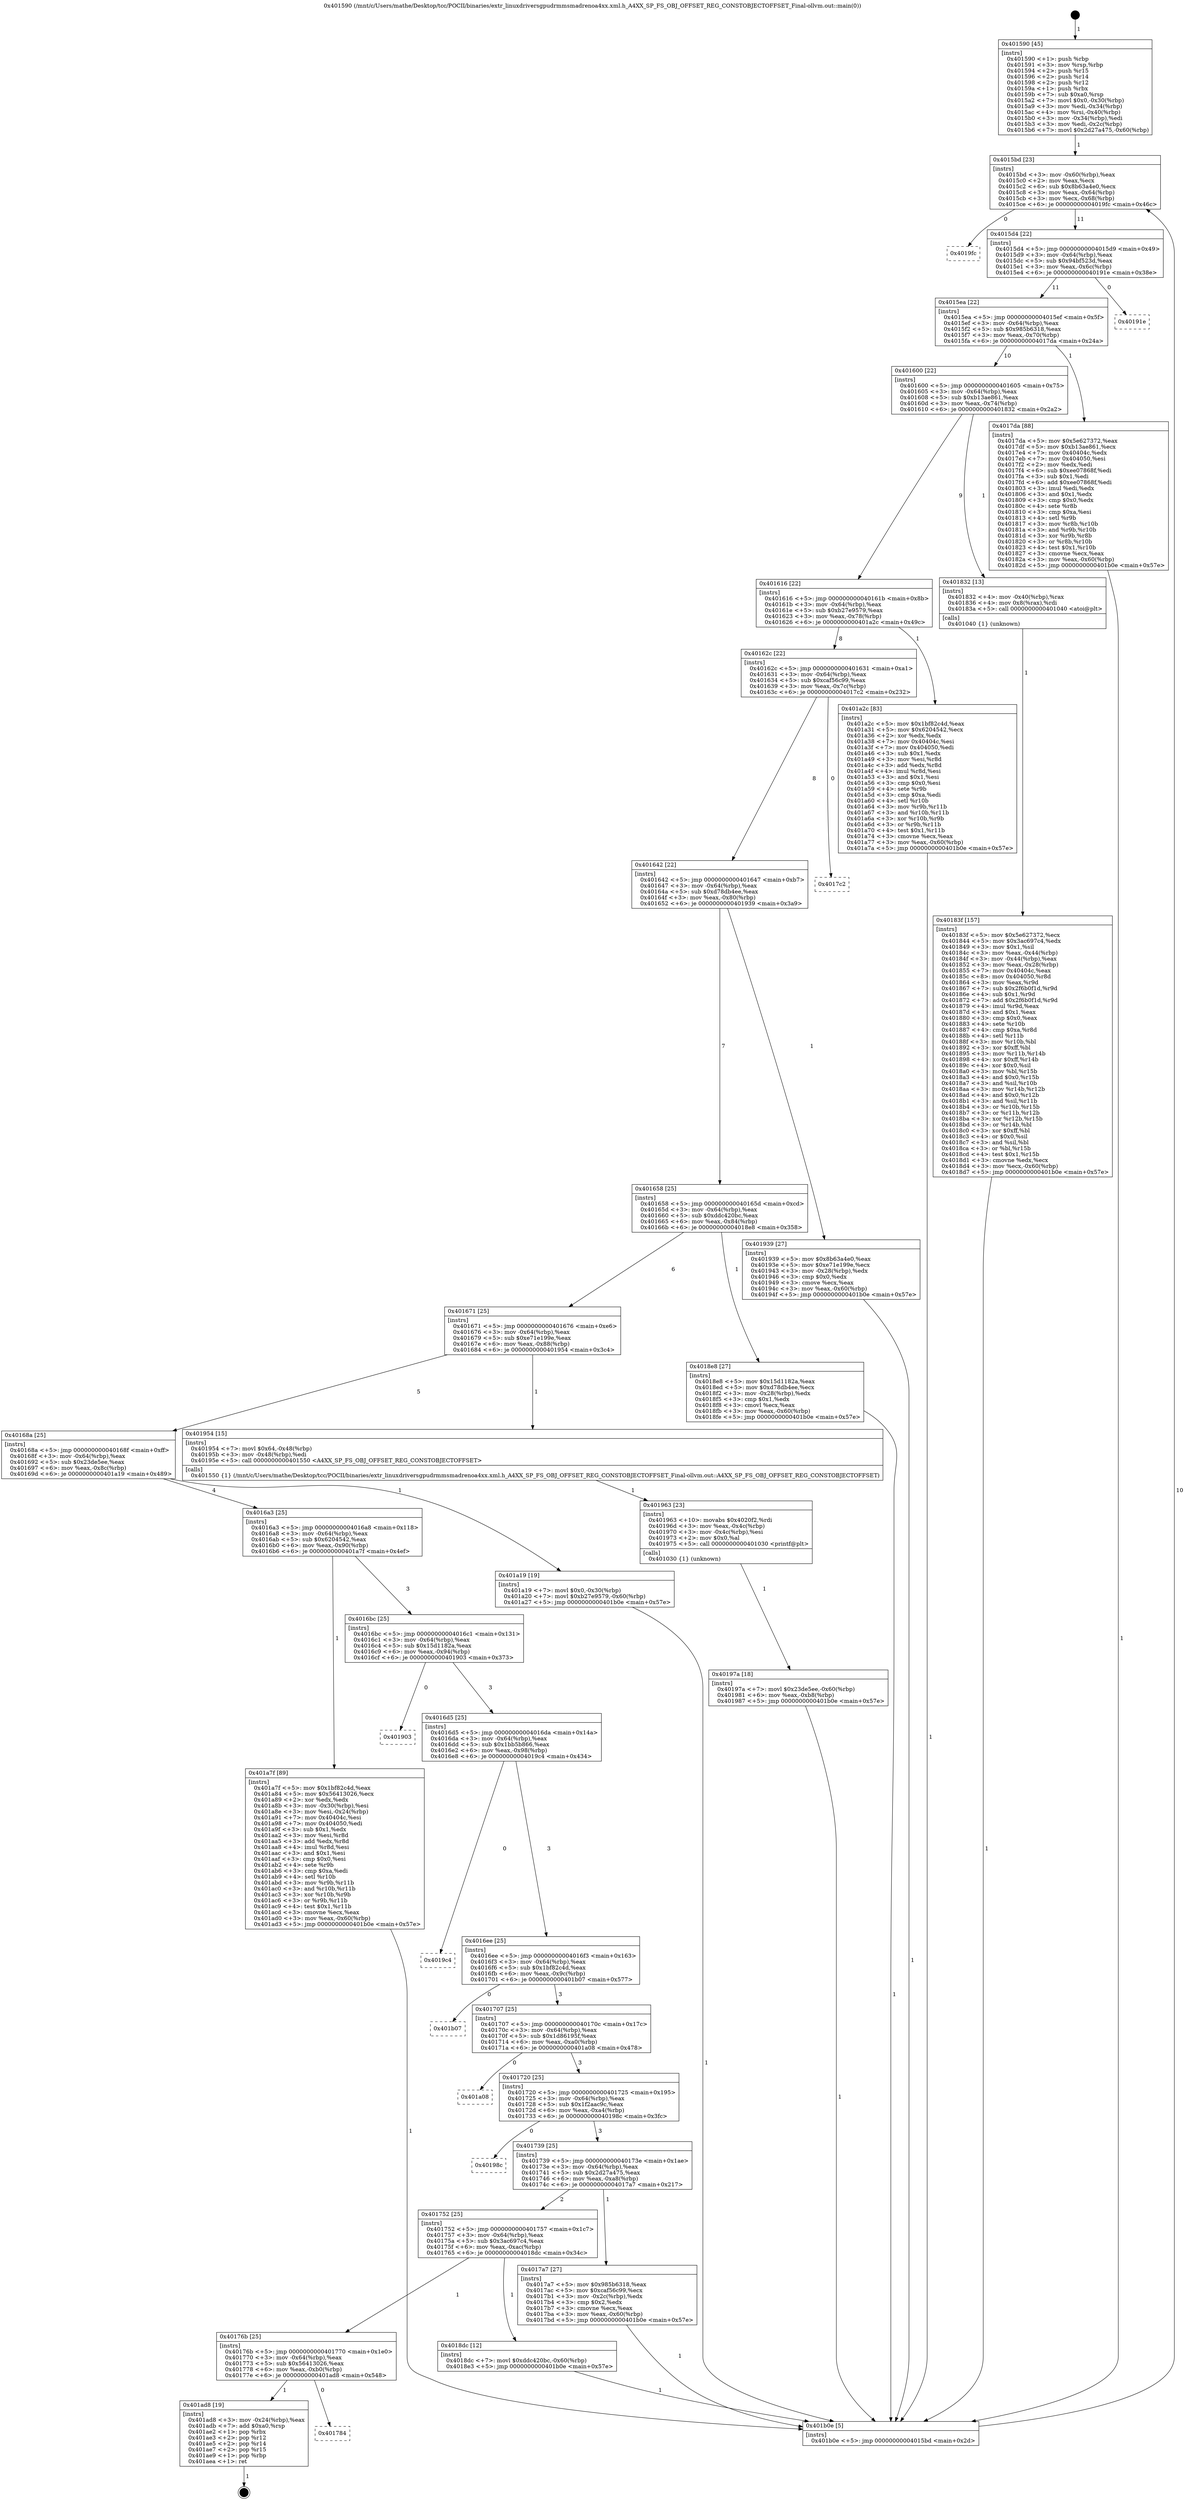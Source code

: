 digraph "0x401590" {
  label = "0x401590 (/mnt/c/Users/mathe/Desktop/tcc/POCII/binaries/extr_linuxdriversgpudrmmsmadrenoa4xx.xml.h_A4XX_SP_FS_OBJ_OFFSET_REG_CONSTOBJECTOFFSET_Final-ollvm.out::main(0))"
  labelloc = "t"
  node[shape=record]

  Entry [label="",width=0.3,height=0.3,shape=circle,fillcolor=black,style=filled]
  "0x4015bd" [label="{
     0x4015bd [23]\l
     | [instrs]\l
     &nbsp;&nbsp;0x4015bd \<+3\>: mov -0x60(%rbp),%eax\l
     &nbsp;&nbsp;0x4015c0 \<+2\>: mov %eax,%ecx\l
     &nbsp;&nbsp;0x4015c2 \<+6\>: sub $0x8b63a4e0,%ecx\l
     &nbsp;&nbsp;0x4015c8 \<+3\>: mov %eax,-0x64(%rbp)\l
     &nbsp;&nbsp;0x4015cb \<+3\>: mov %ecx,-0x68(%rbp)\l
     &nbsp;&nbsp;0x4015ce \<+6\>: je 00000000004019fc \<main+0x46c\>\l
  }"]
  "0x4019fc" [label="{
     0x4019fc\l
  }", style=dashed]
  "0x4015d4" [label="{
     0x4015d4 [22]\l
     | [instrs]\l
     &nbsp;&nbsp;0x4015d4 \<+5\>: jmp 00000000004015d9 \<main+0x49\>\l
     &nbsp;&nbsp;0x4015d9 \<+3\>: mov -0x64(%rbp),%eax\l
     &nbsp;&nbsp;0x4015dc \<+5\>: sub $0x94bf523d,%eax\l
     &nbsp;&nbsp;0x4015e1 \<+3\>: mov %eax,-0x6c(%rbp)\l
     &nbsp;&nbsp;0x4015e4 \<+6\>: je 000000000040191e \<main+0x38e\>\l
  }"]
  Exit [label="",width=0.3,height=0.3,shape=circle,fillcolor=black,style=filled,peripheries=2]
  "0x40191e" [label="{
     0x40191e\l
  }", style=dashed]
  "0x4015ea" [label="{
     0x4015ea [22]\l
     | [instrs]\l
     &nbsp;&nbsp;0x4015ea \<+5\>: jmp 00000000004015ef \<main+0x5f\>\l
     &nbsp;&nbsp;0x4015ef \<+3\>: mov -0x64(%rbp),%eax\l
     &nbsp;&nbsp;0x4015f2 \<+5\>: sub $0x985b6318,%eax\l
     &nbsp;&nbsp;0x4015f7 \<+3\>: mov %eax,-0x70(%rbp)\l
     &nbsp;&nbsp;0x4015fa \<+6\>: je 00000000004017da \<main+0x24a\>\l
  }"]
  "0x401784" [label="{
     0x401784\l
  }", style=dashed]
  "0x4017da" [label="{
     0x4017da [88]\l
     | [instrs]\l
     &nbsp;&nbsp;0x4017da \<+5\>: mov $0x5e627372,%eax\l
     &nbsp;&nbsp;0x4017df \<+5\>: mov $0xb13ae861,%ecx\l
     &nbsp;&nbsp;0x4017e4 \<+7\>: mov 0x40404c,%edx\l
     &nbsp;&nbsp;0x4017eb \<+7\>: mov 0x404050,%esi\l
     &nbsp;&nbsp;0x4017f2 \<+2\>: mov %edx,%edi\l
     &nbsp;&nbsp;0x4017f4 \<+6\>: sub $0xee07868f,%edi\l
     &nbsp;&nbsp;0x4017fa \<+3\>: sub $0x1,%edi\l
     &nbsp;&nbsp;0x4017fd \<+6\>: add $0xee07868f,%edi\l
     &nbsp;&nbsp;0x401803 \<+3\>: imul %edi,%edx\l
     &nbsp;&nbsp;0x401806 \<+3\>: and $0x1,%edx\l
     &nbsp;&nbsp;0x401809 \<+3\>: cmp $0x0,%edx\l
     &nbsp;&nbsp;0x40180c \<+4\>: sete %r8b\l
     &nbsp;&nbsp;0x401810 \<+3\>: cmp $0xa,%esi\l
     &nbsp;&nbsp;0x401813 \<+4\>: setl %r9b\l
     &nbsp;&nbsp;0x401817 \<+3\>: mov %r8b,%r10b\l
     &nbsp;&nbsp;0x40181a \<+3\>: and %r9b,%r10b\l
     &nbsp;&nbsp;0x40181d \<+3\>: xor %r9b,%r8b\l
     &nbsp;&nbsp;0x401820 \<+3\>: or %r8b,%r10b\l
     &nbsp;&nbsp;0x401823 \<+4\>: test $0x1,%r10b\l
     &nbsp;&nbsp;0x401827 \<+3\>: cmovne %ecx,%eax\l
     &nbsp;&nbsp;0x40182a \<+3\>: mov %eax,-0x60(%rbp)\l
     &nbsp;&nbsp;0x40182d \<+5\>: jmp 0000000000401b0e \<main+0x57e\>\l
  }"]
  "0x401600" [label="{
     0x401600 [22]\l
     | [instrs]\l
     &nbsp;&nbsp;0x401600 \<+5\>: jmp 0000000000401605 \<main+0x75\>\l
     &nbsp;&nbsp;0x401605 \<+3\>: mov -0x64(%rbp),%eax\l
     &nbsp;&nbsp;0x401608 \<+5\>: sub $0xb13ae861,%eax\l
     &nbsp;&nbsp;0x40160d \<+3\>: mov %eax,-0x74(%rbp)\l
     &nbsp;&nbsp;0x401610 \<+6\>: je 0000000000401832 \<main+0x2a2\>\l
  }"]
  "0x401ad8" [label="{
     0x401ad8 [19]\l
     | [instrs]\l
     &nbsp;&nbsp;0x401ad8 \<+3\>: mov -0x24(%rbp),%eax\l
     &nbsp;&nbsp;0x401adb \<+7\>: add $0xa0,%rsp\l
     &nbsp;&nbsp;0x401ae2 \<+1\>: pop %rbx\l
     &nbsp;&nbsp;0x401ae3 \<+2\>: pop %r12\l
     &nbsp;&nbsp;0x401ae5 \<+2\>: pop %r14\l
     &nbsp;&nbsp;0x401ae7 \<+2\>: pop %r15\l
     &nbsp;&nbsp;0x401ae9 \<+1\>: pop %rbp\l
     &nbsp;&nbsp;0x401aea \<+1\>: ret\l
  }"]
  "0x401832" [label="{
     0x401832 [13]\l
     | [instrs]\l
     &nbsp;&nbsp;0x401832 \<+4\>: mov -0x40(%rbp),%rax\l
     &nbsp;&nbsp;0x401836 \<+4\>: mov 0x8(%rax),%rdi\l
     &nbsp;&nbsp;0x40183a \<+5\>: call 0000000000401040 \<atoi@plt\>\l
     | [calls]\l
     &nbsp;&nbsp;0x401040 \{1\} (unknown)\l
  }"]
  "0x401616" [label="{
     0x401616 [22]\l
     | [instrs]\l
     &nbsp;&nbsp;0x401616 \<+5\>: jmp 000000000040161b \<main+0x8b\>\l
     &nbsp;&nbsp;0x40161b \<+3\>: mov -0x64(%rbp),%eax\l
     &nbsp;&nbsp;0x40161e \<+5\>: sub $0xb27e9579,%eax\l
     &nbsp;&nbsp;0x401623 \<+3\>: mov %eax,-0x78(%rbp)\l
     &nbsp;&nbsp;0x401626 \<+6\>: je 0000000000401a2c \<main+0x49c\>\l
  }"]
  "0x40197a" [label="{
     0x40197a [18]\l
     | [instrs]\l
     &nbsp;&nbsp;0x40197a \<+7\>: movl $0x23de5ee,-0x60(%rbp)\l
     &nbsp;&nbsp;0x401981 \<+6\>: mov %eax,-0xb8(%rbp)\l
     &nbsp;&nbsp;0x401987 \<+5\>: jmp 0000000000401b0e \<main+0x57e\>\l
  }"]
  "0x401a2c" [label="{
     0x401a2c [83]\l
     | [instrs]\l
     &nbsp;&nbsp;0x401a2c \<+5\>: mov $0x1bf82c4d,%eax\l
     &nbsp;&nbsp;0x401a31 \<+5\>: mov $0x6204542,%ecx\l
     &nbsp;&nbsp;0x401a36 \<+2\>: xor %edx,%edx\l
     &nbsp;&nbsp;0x401a38 \<+7\>: mov 0x40404c,%esi\l
     &nbsp;&nbsp;0x401a3f \<+7\>: mov 0x404050,%edi\l
     &nbsp;&nbsp;0x401a46 \<+3\>: sub $0x1,%edx\l
     &nbsp;&nbsp;0x401a49 \<+3\>: mov %esi,%r8d\l
     &nbsp;&nbsp;0x401a4c \<+3\>: add %edx,%r8d\l
     &nbsp;&nbsp;0x401a4f \<+4\>: imul %r8d,%esi\l
     &nbsp;&nbsp;0x401a53 \<+3\>: and $0x1,%esi\l
     &nbsp;&nbsp;0x401a56 \<+3\>: cmp $0x0,%esi\l
     &nbsp;&nbsp;0x401a59 \<+4\>: sete %r9b\l
     &nbsp;&nbsp;0x401a5d \<+3\>: cmp $0xa,%edi\l
     &nbsp;&nbsp;0x401a60 \<+4\>: setl %r10b\l
     &nbsp;&nbsp;0x401a64 \<+3\>: mov %r9b,%r11b\l
     &nbsp;&nbsp;0x401a67 \<+3\>: and %r10b,%r11b\l
     &nbsp;&nbsp;0x401a6a \<+3\>: xor %r10b,%r9b\l
     &nbsp;&nbsp;0x401a6d \<+3\>: or %r9b,%r11b\l
     &nbsp;&nbsp;0x401a70 \<+4\>: test $0x1,%r11b\l
     &nbsp;&nbsp;0x401a74 \<+3\>: cmovne %ecx,%eax\l
     &nbsp;&nbsp;0x401a77 \<+3\>: mov %eax,-0x60(%rbp)\l
     &nbsp;&nbsp;0x401a7a \<+5\>: jmp 0000000000401b0e \<main+0x57e\>\l
  }"]
  "0x40162c" [label="{
     0x40162c [22]\l
     | [instrs]\l
     &nbsp;&nbsp;0x40162c \<+5\>: jmp 0000000000401631 \<main+0xa1\>\l
     &nbsp;&nbsp;0x401631 \<+3\>: mov -0x64(%rbp),%eax\l
     &nbsp;&nbsp;0x401634 \<+5\>: sub $0xcaf56c99,%eax\l
     &nbsp;&nbsp;0x401639 \<+3\>: mov %eax,-0x7c(%rbp)\l
     &nbsp;&nbsp;0x40163c \<+6\>: je 00000000004017c2 \<main+0x232\>\l
  }"]
  "0x401963" [label="{
     0x401963 [23]\l
     | [instrs]\l
     &nbsp;&nbsp;0x401963 \<+10\>: movabs $0x4020f2,%rdi\l
     &nbsp;&nbsp;0x40196d \<+3\>: mov %eax,-0x4c(%rbp)\l
     &nbsp;&nbsp;0x401970 \<+3\>: mov -0x4c(%rbp),%esi\l
     &nbsp;&nbsp;0x401973 \<+2\>: mov $0x0,%al\l
     &nbsp;&nbsp;0x401975 \<+5\>: call 0000000000401030 \<printf@plt\>\l
     | [calls]\l
     &nbsp;&nbsp;0x401030 \{1\} (unknown)\l
  }"]
  "0x4017c2" [label="{
     0x4017c2\l
  }", style=dashed]
  "0x401642" [label="{
     0x401642 [22]\l
     | [instrs]\l
     &nbsp;&nbsp;0x401642 \<+5\>: jmp 0000000000401647 \<main+0xb7\>\l
     &nbsp;&nbsp;0x401647 \<+3\>: mov -0x64(%rbp),%eax\l
     &nbsp;&nbsp;0x40164a \<+5\>: sub $0xd78db4ee,%eax\l
     &nbsp;&nbsp;0x40164f \<+3\>: mov %eax,-0x80(%rbp)\l
     &nbsp;&nbsp;0x401652 \<+6\>: je 0000000000401939 \<main+0x3a9\>\l
  }"]
  "0x40176b" [label="{
     0x40176b [25]\l
     | [instrs]\l
     &nbsp;&nbsp;0x40176b \<+5\>: jmp 0000000000401770 \<main+0x1e0\>\l
     &nbsp;&nbsp;0x401770 \<+3\>: mov -0x64(%rbp),%eax\l
     &nbsp;&nbsp;0x401773 \<+5\>: sub $0x56413026,%eax\l
     &nbsp;&nbsp;0x401778 \<+6\>: mov %eax,-0xb0(%rbp)\l
     &nbsp;&nbsp;0x40177e \<+6\>: je 0000000000401ad8 \<main+0x548\>\l
  }"]
  "0x401939" [label="{
     0x401939 [27]\l
     | [instrs]\l
     &nbsp;&nbsp;0x401939 \<+5\>: mov $0x8b63a4e0,%eax\l
     &nbsp;&nbsp;0x40193e \<+5\>: mov $0xe71e199e,%ecx\l
     &nbsp;&nbsp;0x401943 \<+3\>: mov -0x28(%rbp),%edx\l
     &nbsp;&nbsp;0x401946 \<+3\>: cmp $0x0,%edx\l
     &nbsp;&nbsp;0x401949 \<+3\>: cmove %ecx,%eax\l
     &nbsp;&nbsp;0x40194c \<+3\>: mov %eax,-0x60(%rbp)\l
     &nbsp;&nbsp;0x40194f \<+5\>: jmp 0000000000401b0e \<main+0x57e\>\l
  }"]
  "0x401658" [label="{
     0x401658 [25]\l
     | [instrs]\l
     &nbsp;&nbsp;0x401658 \<+5\>: jmp 000000000040165d \<main+0xcd\>\l
     &nbsp;&nbsp;0x40165d \<+3\>: mov -0x64(%rbp),%eax\l
     &nbsp;&nbsp;0x401660 \<+5\>: sub $0xddc420bc,%eax\l
     &nbsp;&nbsp;0x401665 \<+6\>: mov %eax,-0x84(%rbp)\l
     &nbsp;&nbsp;0x40166b \<+6\>: je 00000000004018e8 \<main+0x358\>\l
  }"]
  "0x4018dc" [label="{
     0x4018dc [12]\l
     | [instrs]\l
     &nbsp;&nbsp;0x4018dc \<+7\>: movl $0xddc420bc,-0x60(%rbp)\l
     &nbsp;&nbsp;0x4018e3 \<+5\>: jmp 0000000000401b0e \<main+0x57e\>\l
  }"]
  "0x4018e8" [label="{
     0x4018e8 [27]\l
     | [instrs]\l
     &nbsp;&nbsp;0x4018e8 \<+5\>: mov $0x15d1182a,%eax\l
     &nbsp;&nbsp;0x4018ed \<+5\>: mov $0xd78db4ee,%ecx\l
     &nbsp;&nbsp;0x4018f2 \<+3\>: mov -0x28(%rbp),%edx\l
     &nbsp;&nbsp;0x4018f5 \<+3\>: cmp $0x1,%edx\l
     &nbsp;&nbsp;0x4018f8 \<+3\>: cmovl %ecx,%eax\l
     &nbsp;&nbsp;0x4018fb \<+3\>: mov %eax,-0x60(%rbp)\l
     &nbsp;&nbsp;0x4018fe \<+5\>: jmp 0000000000401b0e \<main+0x57e\>\l
  }"]
  "0x401671" [label="{
     0x401671 [25]\l
     | [instrs]\l
     &nbsp;&nbsp;0x401671 \<+5\>: jmp 0000000000401676 \<main+0xe6\>\l
     &nbsp;&nbsp;0x401676 \<+3\>: mov -0x64(%rbp),%eax\l
     &nbsp;&nbsp;0x401679 \<+5\>: sub $0xe71e199e,%eax\l
     &nbsp;&nbsp;0x40167e \<+6\>: mov %eax,-0x88(%rbp)\l
     &nbsp;&nbsp;0x401684 \<+6\>: je 0000000000401954 \<main+0x3c4\>\l
  }"]
  "0x40183f" [label="{
     0x40183f [157]\l
     | [instrs]\l
     &nbsp;&nbsp;0x40183f \<+5\>: mov $0x5e627372,%ecx\l
     &nbsp;&nbsp;0x401844 \<+5\>: mov $0x3ac697c4,%edx\l
     &nbsp;&nbsp;0x401849 \<+3\>: mov $0x1,%sil\l
     &nbsp;&nbsp;0x40184c \<+3\>: mov %eax,-0x44(%rbp)\l
     &nbsp;&nbsp;0x40184f \<+3\>: mov -0x44(%rbp),%eax\l
     &nbsp;&nbsp;0x401852 \<+3\>: mov %eax,-0x28(%rbp)\l
     &nbsp;&nbsp;0x401855 \<+7\>: mov 0x40404c,%eax\l
     &nbsp;&nbsp;0x40185c \<+8\>: mov 0x404050,%r8d\l
     &nbsp;&nbsp;0x401864 \<+3\>: mov %eax,%r9d\l
     &nbsp;&nbsp;0x401867 \<+7\>: sub $0x2f6b0f1d,%r9d\l
     &nbsp;&nbsp;0x40186e \<+4\>: sub $0x1,%r9d\l
     &nbsp;&nbsp;0x401872 \<+7\>: add $0x2f6b0f1d,%r9d\l
     &nbsp;&nbsp;0x401879 \<+4\>: imul %r9d,%eax\l
     &nbsp;&nbsp;0x40187d \<+3\>: and $0x1,%eax\l
     &nbsp;&nbsp;0x401880 \<+3\>: cmp $0x0,%eax\l
     &nbsp;&nbsp;0x401883 \<+4\>: sete %r10b\l
     &nbsp;&nbsp;0x401887 \<+4\>: cmp $0xa,%r8d\l
     &nbsp;&nbsp;0x40188b \<+4\>: setl %r11b\l
     &nbsp;&nbsp;0x40188f \<+3\>: mov %r10b,%bl\l
     &nbsp;&nbsp;0x401892 \<+3\>: xor $0xff,%bl\l
     &nbsp;&nbsp;0x401895 \<+3\>: mov %r11b,%r14b\l
     &nbsp;&nbsp;0x401898 \<+4\>: xor $0xff,%r14b\l
     &nbsp;&nbsp;0x40189c \<+4\>: xor $0x0,%sil\l
     &nbsp;&nbsp;0x4018a0 \<+3\>: mov %bl,%r15b\l
     &nbsp;&nbsp;0x4018a3 \<+4\>: and $0x0,%r15b\l
     &nbsp;&nbsp;0x4018a7 \<+3\>: and %sil,%r10b\l
     &nbsp;&nbsp;0x4018aa \<+3\>: mov %r14b,%r12b\l
     &nbsp;&nbsp;0x4018ad \<+4\>: and $0x0,%r12b\l
     &nbsp;&nbsp;0x4018b1 \<+3\>: and %sil,%r11b\l
     &nbsp;&nbsp;0x4018b4 \<+3\>: or %r10b,%r15b\l
     &nbsp;&nbsp;0x4018b7 \<+3\>: or %r11b,%r12b\l
     &nbsp;&nbsp;0x4018ba \<+3\>: xor %r12b,%r15b\l
     &nbsp;&nbsp;0x4018bd \<+3\>: or %r14b,%bl\l
     &nbsp;&nbsp;0x4018c0 \<+3\>: xor $0xff,%bl\l
     &nbsp;&nbsp;0x4018c3 \<+4\>: or $0x0,%sil\l
     &nbsp;&nbsp;0x4018c7 \<+3\>: and %sil,%bl\l
     &nbsp;&nbsp;0x4018ca \<+3\>: or %bl,%r15b\l
     &nbsp;&nbsp;0x4018cd \<+4\>: test $0x1,%r15b\l
     &nbsp;&nbsp;0x4018d1 \<+3\>: cmovne %edx,%ecx\l
     &nbsp;&nbsp;0x4018d4 \<+3\>: mov %ecx,-0x60(%rbp)\l
     &nbsp;&nbsp;0x4018d7 \<+5\>: jmp 0000000000401b0e \<main+0x57e\>\l
  }"]
  "0x401954" [label="{
     0x401954 [15]\l
     | [instrs]\l
     &nbsp;&nbsp;0x401954 \<+7\>: movl $0x64,-0x48(%rbp)\l
     &nbsp;&nbsp;0x40195b \<+3\>: mov -0x48(%rbp),%edi\l
     &nbsp;&nbsp;0x40195e \<+5\>: call 0000000000401550 \<A4XX_SP_FS_OBJ_OFFSET_REG_CONSTOBJECTOFFSET\>\l
     | [calls]\l
     &nbsp;&nbsp;0x401550 \{1\} (/mnt/c/Users/mathe/Desktop/tcc/POCII/binaries/extr_linuxdriversgpudrmmsmadrenoa4xx.xml.h_A4XX_SP_FS_OBJ_OFFSET_REG_CONSTOBJECTOFFSET_Final-ollvm.out::A4XX_SP_FS_OBJ_OFFSET_REG_CONSTOBJECTOFFSET)\l
  }"]
  "0x40168a" [label="{
     0x40168a [25]\l
     | [instrs]\l
     &nbsp;&nbsp;0x40168a \<+5\>: jmp 000000000040168f \<main+0xff\>\l
     &nbsp;&nbsp;0x40168f \<+3\>: mov -0x64(%rbp),%eax\l
     &nbsp;&nbsp;0x401692 \<+5\>: sub $0x23de5ee,%eax\l
     &nbsp;&nbsp;0x401697 \<+6\>: mov %eax,-0x8c(%rbp)\l
     &nbsp;&nbsp;0x40169d \<+6\>: je 0000000000401a19 \<main+0x489\>\l
  }"]
  "0x401590" [label="{
     0x401590 [45]\l
     | [instrs]\l
     &nbsp;&nbsp;0x401590 \<+1\>: push %rbp\l
     &nbsp;&nbsp;0x401591 \<+3\>: mov %rsp,%rbp\l
     &nbsp;&nbsp;0x401594 \<+2\>: push %r15\l
     &nbsp;&nbsp;0x401596 \<+2\>: push %r14\l
     &nbsp;&nbsp;0x401598 \<+2\>: push %r12\l
     &nbsp;&nbsp;0x40159a \<+1\>: push %rbx\l
     &nbsp;&nbsp;0x40159b \<+7\>: sub $0xa0,%rsp\l
     &nbsp;&nbsp;0x4015a2 \<+7\>: movl $0x0,-0x30(%rbp)\l
     &nbsp;&nbsp;0x4015a9 \<+3\>: mov %edi,-0x34(%rbp)\l
     &nbsp;&nbsp;0x4015ac \<+4\>: mov %rsi,-0x40(%rbp)\l
     &nbsp;&nbsp;0x4015b0 \<+3\>: mov -0x34(%rbp),%edi\l
     &nbsp;&nbsp;0x4015b3 \<+3\>: mov %edi,-0x2c(%rbp)\l
     &nbsp;&nbsp;0x4015b6 \<+7\>: movl $0x2d27a475,-0x60(%rbp)\l
  }"]
  "0x401a19" [label="{
     0x401a19 [19]\l
     | [instrs]\l
     &nbsp;&nbsp;0x401a19 \<+7\>: movl $0x0,-0x30(%rbp)\l
     &nbsp;&nbsp;0x401a20 \<+7\>: movl $0xb27e9579,-0x60(%rbp)\l
     &nbsp;&nbsp;0x401a27 \<+5\>: jmp 0000000000401b0e \<main+0x57e\>\l
  }"]
  "0x4016a3" [label="{
     0x4016a3 [25]\l
     | [instrs]\l
     &nbsp;&nbsp;0x4016a3 \<+5\>: jmp 00000000004016a8 \<main+0x118\>\l
     &nbsp;&nbsp;0x4016a8 \<+3\>: mov -0x64(%rbp),%eax\l
     &nbsp;&nbsp;0x4016ab \<+5\>: sub $0x6204542,%eax\l
     &nbsp;&nbsp;0x4016b0 \<+6\>: mov %eax,-0x90(%rbp)\l
     &nbsp;&nbsp;0x4016b6 \<+6\>: je 0000000000401a7f \<main+0x4ef\>\l
  }"]
  "0x401b0e" [label="{
     0x401b0e [5]\l
     | [instrs]\l
     &nbsp;&nbsp;0x401b0e \<+5\>: jmp 00000000004015bd \<main+0x2d\>\l
  }"]
  "0x401a7f" [label="{
     0x401a7f [89]\l
     | [instrs]\l
     &nbsp;&nbsp;0x401a7f \<+5\>: mov $0x1bf82c4d,%eax\l
     &nbsp;&nbsp;0x401a84 \<+5\>: mov $0x56413026,%ecx\l
     &nbsp;&nbsp;0x401a89 \<+2\>: xor %edx,%edx\l
     &nbsp;&nbsp;0x401a8b \<+3\>: mov -0x30(%rbp),%esi\l
     &nbsp;&nbsp;0x401a8e \<+3\>: mov %esi,-0x24(%rbp)\l
     &nbsp;&nbsp;0x401a91 \<+7\>: mov 0x40404c,%esi\l
     &nbsp;&nbsp;0x401a98 \<+7\>: mov 0x404050,%edi\l
     &nbsp;&nbsp;0x401a9f \<+3\>: sub $0x1,%edx\l
     &nbsp;&nbsp;0x401aa2 \<+3\>: mov %esi,%r8d\l
     &nbsp;&nbsp;0x401aa5 \<+3\>: add %edx,%r8d\l
     &nbsp;&nbsp;0x401aa8 \<+4\>: imul %r8d,%esi\l
     &nbsp;&nbsp;0x401aac \<+3\>: and $0x1,%esi\l
     &nbsp;&nbsp;0x401aaf \<+3\>: cmp $0x0,%esi\l
     &nbsp;&nbsp;0x401ab2 \<+4\>: sete %r9b\l
     &nbsp;&nbsp;0x401ab6 \<+3\>: cmp $0xa,%edi\l
     &nbsp;&nbsp;0x401ab9 \<+4\>: setl %r10b\l
     &nbsp;&nbsp;0x401abd \<+3\>: mov %r9b,%r11b\l
     &nbsp;&nbsp;0x401ac0 \<+3\>: and %r10b,%r11b\l
     &nbsp;&nbsp;0x401ac3 \<+3\>: xor %r10b,%r9b\l
     &nbsp;&nbsp;0x401ac6 \<+3\>: or %r9b,%r11b\l
     &nbsp;&nbsp;0x401ac9 \<+4\>: test $0x1,%r11b\l
     &nbsp;&nbsp;0x401acd \<+3\>: cmovne %ecx,%eax\l
     &nbsp;&nbsp;0x401ad0 \<+3\>: mov %eax,-0x60(%rbp)\l
     &nbsp;&nbsp;0x401ad3 \<+5\>: jmp 0000000000401b0e \<main+0x57e\>\l
  }"]
  "0x4016bc" [label="{
     0x4016bc [25]\l
     | [instrs]\l
     &nbsp;&nbsp;0x4016bc \<+5\>: jmp 00000000004016c1 \<main+0x131\>\l
     &nbsp;&nbsp;0x4016c1 \<+3\>: mov -0x64(%rbp),%eax\l
     &nbsp;&nbsp;0x4016c4 \<+5\>: sub $0x15d1182a,%eax\l
     &nbsp;&nbsp;0x4016c9 \<+6\>: mov %eax,-0x94(%rbp)\l
     &nbsp;&nbsp;0x4016cf \<+6\>: je 0000000000401903 \<main+0x373\>\l
  }"]
  "0x401752" [label="{
     0x401752 [25]\l
     | [instrs]\l
     &nbsp;&nbsp;0x401752 \<+5\>: jmp 0000000000401757 \<main+0x1c7\>\l
     &nbsp;&nbsp;0x401757 \<+3\>: mov -0x64(%rbp),%eax\l
     &nbsp;&nbsp;0x40175a \<+5\>: sub $0x3ac697c4,%eax\l
     &nbsp;&nbsp;0x40175f \<+6\>: mov %eax,-0xac(%rbp)\l
     &nbsp;&nbsp;0x401765 \<+6\>: je 00000000004018dc \<main+0x34c\>\l
  }"]
  "0x401903" [label="{
     0x401903\l
  }", style=dashed]
  "0x4016d5" [label="{
     0x4016d5 [25]\l
     | [instrs]\l
     &nbsp;&nbsp;0x4016d5 \<+5\>: jmp 00000000004016da \<main+0x14a\>\l
     &nbsp;&nbsp;0x4016da \<+3\>: mov -0x64(%rbp),%eax\l
     &nbsp;&nbsp;0x4016dd \<+5\>: sub $0x1bb5b866,%eax\l
     &nbsp;&nbsp;0x4016e2 \<+6\>: mov %eax,-0x98(%rbp)\l
     &nbsp;&nbsp;0x4016e8 \<+6\>: je 00000000004019c4 \<main+0x434\>\l
  }"]
  "0x4017a7" [label="{
     0x4017a7 [27]\l
     | [instrs]\l
     &nbsp;&nbsp;0x4017a7 \<+5\>: mov $0x985b6318,%eax\l
     &nbsp;&nbsp;0x4017ac \<+5\>: mov $0xcaf56c99,%ecx\l
     &nbsp;&nbsp;0x4017b1 \<+3\>: mov -0x2c(%rbp),%edx\l
     &nbsp;&nbsp;0x4017b4 \<+3\>: cmp $0x2,%edx\l
     &nbsp;&nbsp;0x4017b7 \<+3\>: cmovne %ecx,%eax\l
     &nbsp;&nbsp;0x4017ba \<+3\>: mov %eax,-0x60(%rbp)\l
     &nbsp;&nbsp;0x4017bd \<+5\>: jmp 0000000000401b0e \<main+0x57e\>\l
  }"]
  "0x4019c4" [label="{
     0x4019c4\l
  }", style=dashed]
  "0x4016ee" [label="{
     0x4016ee [25]\l
     | [instrs]\l
     &nbsp;&nbsp;0x4016ee \<+5\>: jmp 00000000004016f3 \<main+0x163\>\l
     &nbsp;&nbsp;0x4016f3 \<+3\>: mov -0x64(%rbp),%eax\l
     &nbsp;&nbsp;0x4016f6 \<+5\>: sub $0x1bf82c4d,%eax\l
     &nbsp;&nbsp;0x4016fb \<+6\>: mov %eax,-0x9c(%rbp)\l
     &nbsp;&nbsp;0x401701 \<+6\>: je 0000000000401b07 \<main+0x577\>\l
  }"]
  "0x401739" [label="{
     0x401739 [25]\l
     | [instrs]\l
     &nbsp;&nbsp;0x401739 \<+5\>: jmp 000000000040173e \<main+0x1ae\>\l
     &nbsp;&nbsp;0x40173e \<+3\>: mov -0x64(%rbp),%eax\l
     &nbsp;&nbsp;0x401741 \<+5\>: sub $0x2d27a475,%eax\l
     &nbsp;&nbsp;0x401746 \<+6\>: mov %eax,-0xa8(%rbp)\l
     &nbsp;&nbsp;0x40174c \<+6\>: je 00000000004017a7 \<main+0x217\>\l
  }"]
  "0x401b07" [label="{
     0x401b07\l
  }", style=dashed]
  "0x401707" [label="{
     0x401707 [25]\l
     | [instrs]\l
     &nbsp;&nbsp;0x401707 \<+5\>: jmp 000000000040170c \<main+0x17c\>\l
     &nbsp;&nbsp;0x40170c \<+3\>: mov -0x64(%rbp),%eax\l
     &nbsp;&nbsp;0x40170f \<+5\>: sub $0x1d86195f,%eax\l
     &nbsp;&nbsp;0x401714 \<+6\>: mov %eax,-0xa0(%rbp)\l
     &nbsp;&nbsp;0x40171a \<+6\>: je 0000000000401a08 \<main+0x478\>\l
  }"]
  "0x40198c" [label="{
     0x40198c\l
  }", style=dashed]
  "0x401a08" [label="{
     0x401a08\l
  }", style=dashed]
  "0x401720" [label="{
     0x401720 [25]\l
     | [instrs]\l
     &nbsp;&nbsp;0x401720 \<+5\>: jmp 0000000000401725 \<main+0x195\>\l
     &nbsp;&nbsp;0x401725 \<+3\>: mov -0x64(%rbp),%eax\l
     &nbsp;&nbsp;0x401728 \<+5\>: sub $0x1f2aac9c,%eax\l
     &nbsp;&nbsp;0x40172d \<+6\>: mov %eax,-0xa4(%rbp)\l
     &nbsp;&nbsp;0x401733 \<+6\>: je 000000000040198c \<main+0x3fc\>\l
  }"]
  Entry -> "0x401590" [label=" 1"]
  "0x4015bd" -> "0x4019fc" [label=" 0"]
  "0x4015bd" -> "0x4015d4" [label=" 11"]
  "0x401ad8" -> Exit [label=" 1"]
  "0x4015d4" -> "0x40191e" [label=" 0"]
  "0x4015d4" -> "0x4015ea" [label=" 11"]
  "0x40176b" -> "0x401784" [label=" 0"]
  "0x4015ea" -> "0x4017da" [label=" 1"]
  "0x4015ea" -> "0x401600" [label=" 10"]
  "0x40176b" -> "0x401ad8" [label=" 1"]
  "0x401600" -> "0x401832" [label=" 1"]
  "0x401600" -> "0x401616" [label=" 9"]
  "0x401a7f" -> "0x401b0e" [label=" 1"]
  "0x401616" -> "0x401a2c" [label=" 1"]
  "0x401616" -> "0x40162c" [label=" 8"]
  "0x401a2c" -> "0x401b0e" [label=" 1"]
  "0x40162c" -> "0x4017c2" [label=" 0"]
  "0x40162c" -> "0x401642" [label=" 8"]
  "0x401a19" -> "0x401b0e" [label=" 1"]
  "0x401642" -> "0x401939" [label=" 1"]
  "0x401642" -> "0x401658" [label=" 7"]
  "0x40197a" -> "0x401b0e" [label=" 1"]
  "0x401658" -> "0x4018e8" [label=" 1"]
  "0x401658" -> "0x401671" [label=" 6"]
  "0x401963" -> "0x40197a" [label=" 1"]
  "0x401671" -> "0x401954" [label=" 1"]
  "0x401671" -> "0x40168a" [label=" 5"]
  "0x401939" -> "0x401b0e" [label=" 1"]
  "0x40168a" -> "0x401a19" [label=" 1"]
  "0x40168a" -> "0x4016a3" [label=" 4"]
  "0x4018e8" -> "0x401b0e" [label=" 1"]
  "0x4016a3" -> "0x401a7f" [label=" 1"]
  "0x4016a3" -> "0x4016bc" [label=" 3"]
  "0x4018dc" -> "0x401b0e" [label=" 1"]
  "0x4016bc" -> "0x401903" [label=" 0"]
  "0x4016bc" -> "0x4016d5" [label=" 3"]
  "0x401752" -> "0x40176b" [label=" 1"]
  "0x4016d5" -> "0x4019c4" [label=" 0"]
  "0x4016d5" -> "0x4016ee" [label=" 3"]
  "0x401752" -> "0x4018dc" [label=" 1"]
  "0x4016ee" -> "0x401b07" [label=" 0"]
  "0x4016ee" -> "0x401707" [label=" 3"]
  "0x40183f" -> "0x401b0e" [label=" 1"]
  "0x401707" -> "0x401a08" [label=" 0"]
  "0x401707" -> "0x401720" [label=" 3"]
  "0x401832" -> "0x40183f" [label=" 1"]
  "0x401720" -> "0x40198c" [label=" 0"]
  "0x401720" -> "0x401739" [label=" 3"]
  "0x401954" -> "0x401963" [label=" 1"]
  "0x401739" -> "0x4017a7" [label=" 1"]
  "0x401739" -> "0x401752" [label=" 2"]
  "0x4017a7" -> "0x401b0e" [label=" 1"]
  "0x401590" -> "0x4015bd" [label=" 1"]
  "0x401b0e" -> "0x4015bd" [label=" 10"]
  "0x4017da" -> "0x401b0e" [label=" 1"]
}
